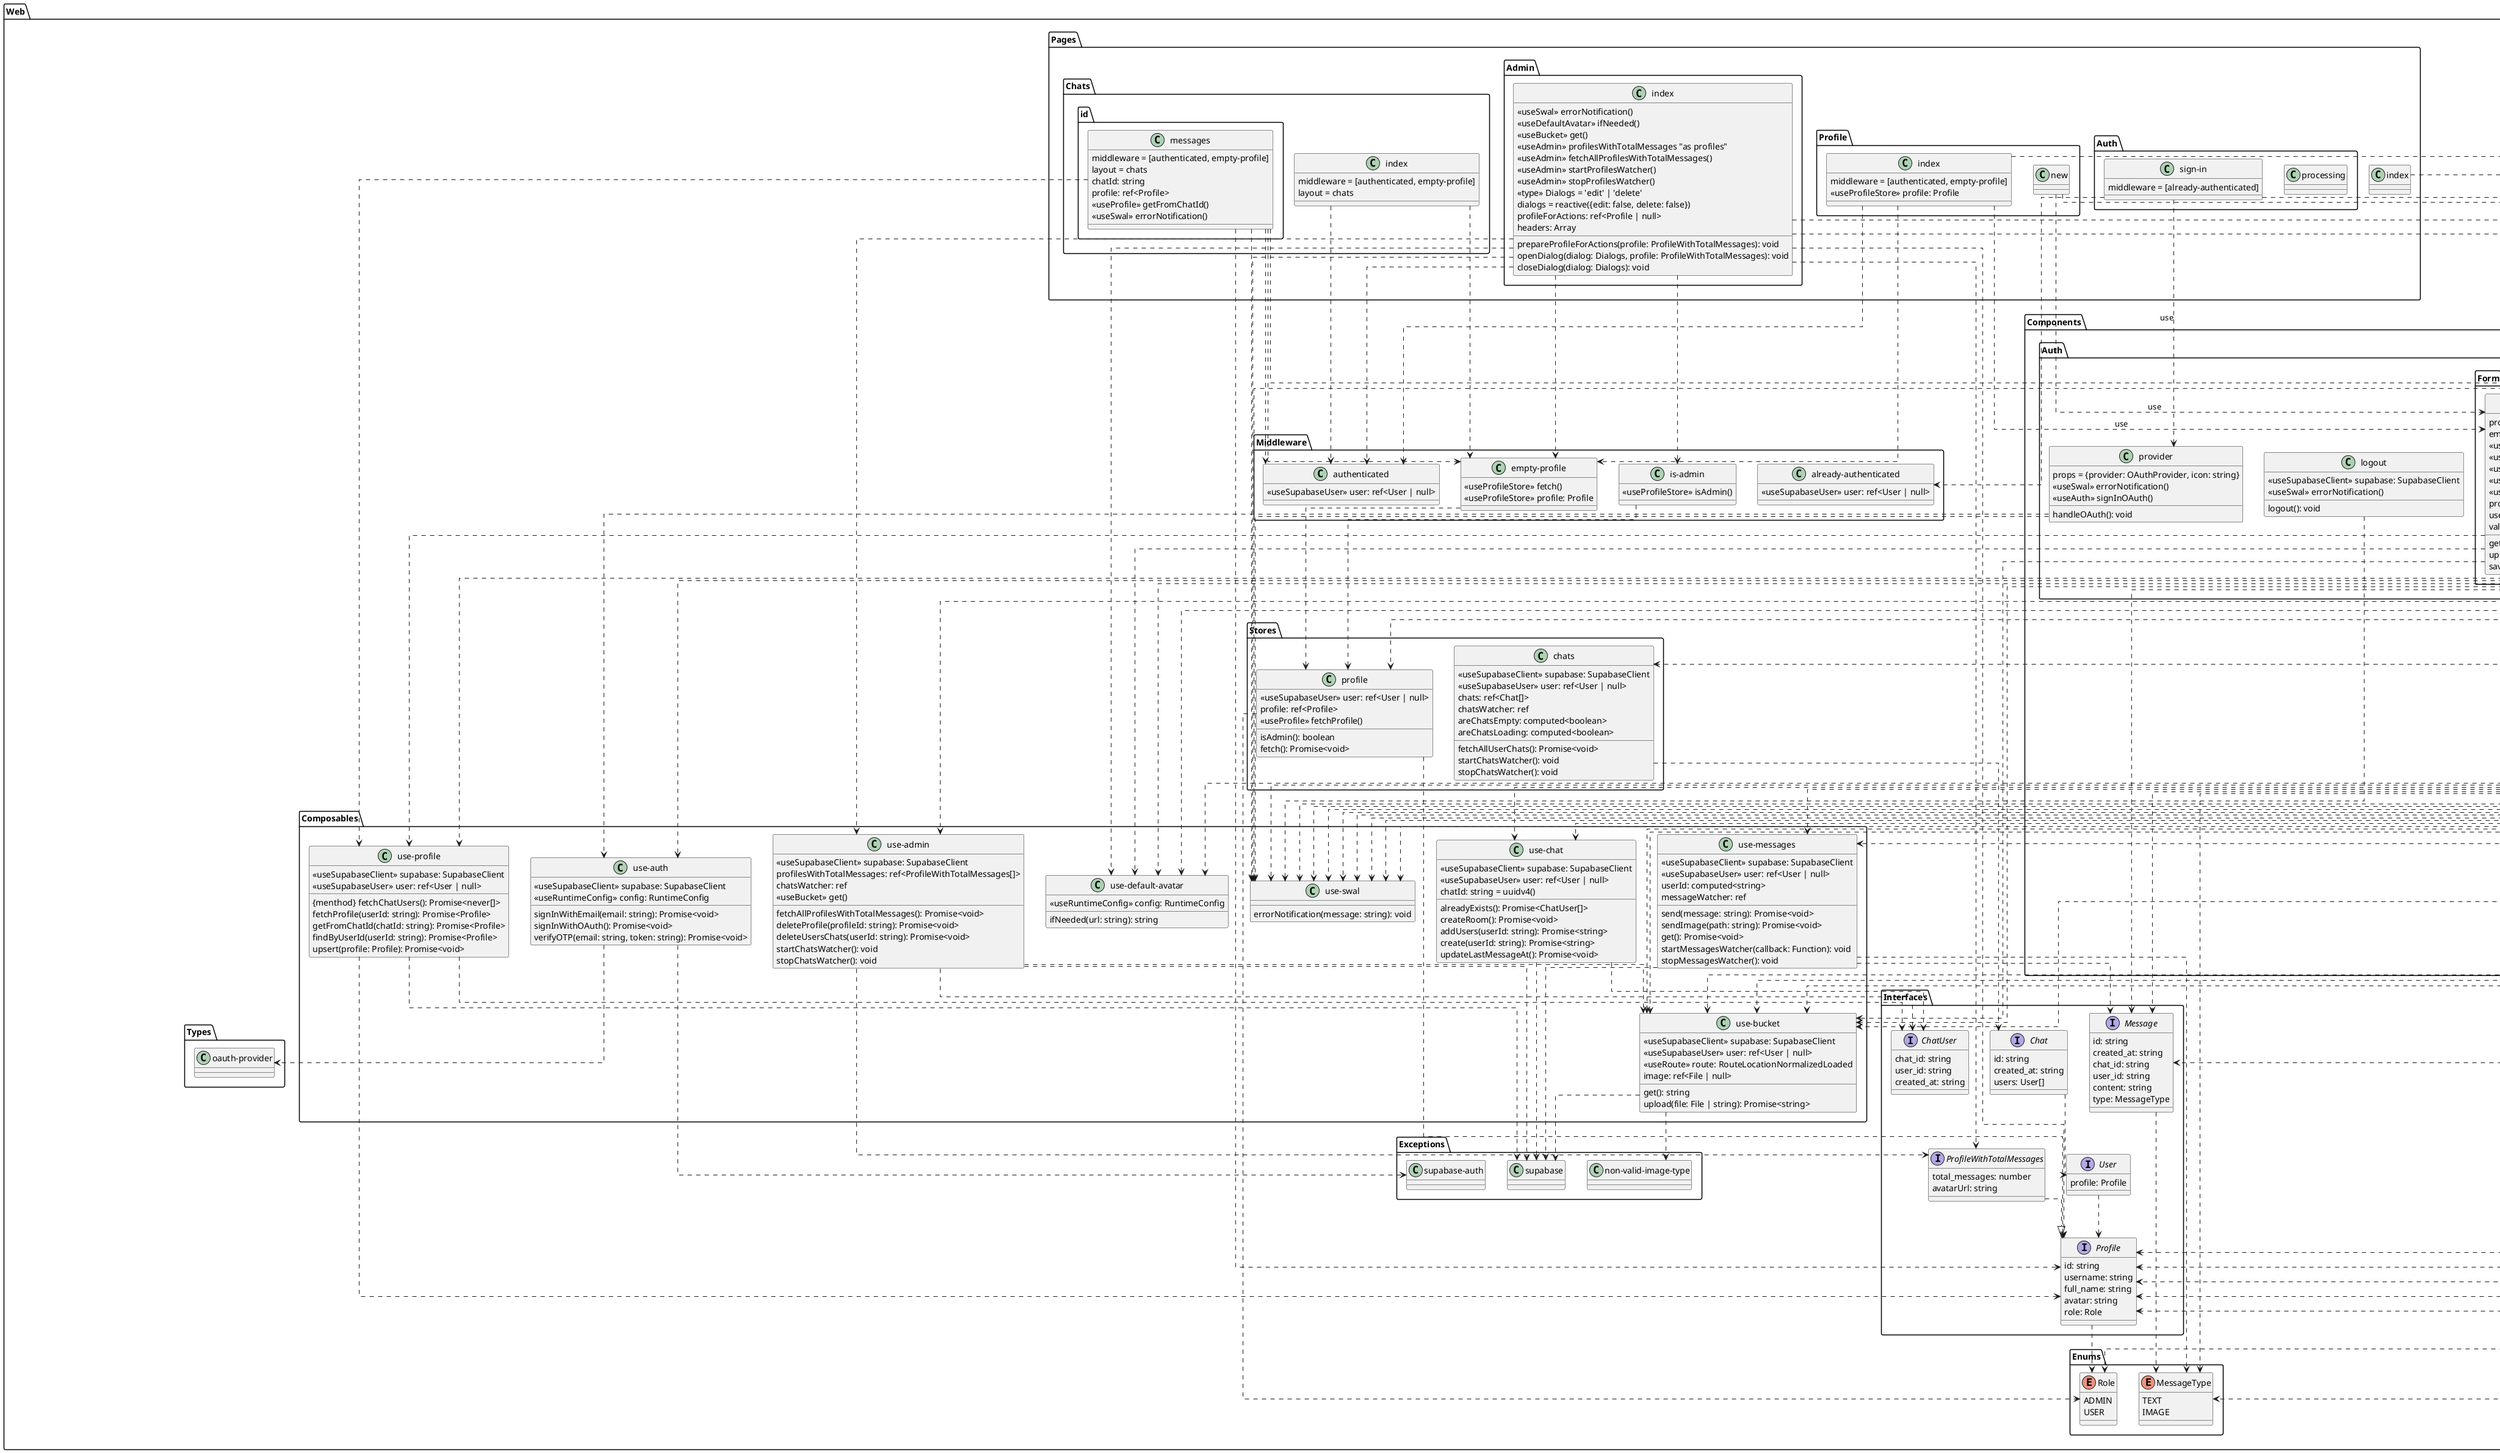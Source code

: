 @startuml web_class_diagram

skinparam Linetype ortho

package Web {
    package Components {
        package "Admin" as component_admin {
            class "delete" as component_admin_delete {
                {field} props = {profile: Profile;}
                {field} emit = {(e: 'close'): void;}
                {field} <<useAdmin>> deleteProfile()
                {field} <<useSwal>> errorNotification()
                
                {method} handleError(): void
            }

            class "edit" as component_admin_edit {
                {field} props = {profile: Profile;}
                {field} emit = {(e: 'close'): void;}
            }
        }

        package "Auth" as component_auth {
            package "Form" as component_auth_form {
                class "profile" as component_auth_form_profile {
                    {field} props = {title: string; profile?: Profile; adminFields?: boolean;}
                    {field} emit = {(e: 'saved'): void;}
                    {field} <<useSupabaseUser>> user
                    {field} <<useDefaultAvatar>> ifNeeded()
                    {field} <<useBucket>> upload()
                    {field} <<useBucket>> get()
                    {field} <<useProfile>> upsert()
                    {field} profile: Profile
                    {field} userAvatar: string
                    {field} validationSchema: Yup.ObjectSchema

                    {method} getAvatar(avatar: string): void
                    {method} uploadAvatar(): void
                    {method} saveProfile(): void
                }

                class "sign-in" as component_auth_form_sign_in {
                    {field} <<useSwal>> errorNotification()
                    {field} <<useAuth>> signInWithEmail()
                    {field} <<useAuth>> verifyOTP()
                    {field} isSendingLink: boolean
                    {field} emailSentDialog: boolean
                    {field} email: string
                    {field} emailCode: string

                    {method} handleLogin(): void
                    {method} handleVerifyOTP(): void
                }
            }

            class "logout" as component_auth_logout {
                {field} <<useSupabaseClient>> supabase: SupabaseClient
                {field} <<useSwal>> errorNotification()

                {method} logout(): void
            }

            class "provider" as component_auth_provider {
                {field} props = {provider: OAuthProvider, icon: string}
                {field} <<useSwal>> errorNotification()
                {field} <<useAuth>> signInOAuth()

                {method} handleOAuth(): void
            }
        }

        package "Chats" as component_chats {
            class "drag-drop-upload-image" as component_chats_drag_drop_upload_image {
                {field} <<useRoute>> route: RouteLocationNormalized
                {field} dropArea: ref<HTMLElement | null>
                {field} <<useSwal>> errorNotification()
                {field} <<useBucket>> upload()

                {method} uploadImages(e: DragEvent): void
                {method} highlight(): void
                {method} unhighlight(): void
                {method} onDragEnter(): void
                {method} onDragLeave(): void
                {method} onDrop(e: DragEvent): void
            }

            class "drowpdown-menu" as component_chats_dropdown_menu {
                {field} <<useSupabaseClient>> supabase: SupabaseClient
                {field} <<useProfileStore>> profile: ref<Profile | undefined>
                {field} <<useProfileStore>> isAdmin(): boolean
                {field} <<useDefaultAvatar>> ifNeeded()
                {field} <<useBucket>> get()
                {field} <<useSwal>> errorNotification()
                {field} avatarUrl: ref<string>
                {field} emit = {(e: 'open-dialog'): void;}
                {field} menu: ref<boolean>
                {field} menuItem: Array

                {method} getUserAvatar(): void
                {method} logout(): void              
            }

            class "emoji-picker" as component_chats_emoji_picker {
                {field} data: JSON
                {field} emit = {(e: 'emoji-click', emoji: string): void;}
                {field} searchEmoji: ref<string>
                {field} categories: computed<string[]>

                {method} allCategoryEmojis(category: string): string[]
                {method} filteredCategoryEmojis(category: string): string[]
            }

            class "find-new" as component_chats_find_new {
                {field} username: ref<string>
                {field} <<useSwal>> errorNotification()
                {field} <<useBucket>> get()
                {field} <<useChat>> create()
                {field} <<useProfile>> findByUsername()
                {field} profilesFound: ref<Profile[]>
                {field} areUsersFound: computed<boolean>
                {field} emit = {(e: 'close'): void;}

                {method} findUserByUsername(): void
                {method} createChat(profileId: string): void
            }

            class "list-item" as component_chats_list_item {
                {field} <<useDefaultAvatar>> ifNeeded()
                {field} props = {data: any}

                {method} isChatWithAdmin(role: Role): boolean
            }

            class "list" as component_chats_list {
                {field} <<useChatsStore>> chats: ref<Chat[]>
                {field} <<useChatsStore>> areChatsEmpty: computed<boolean>
                {field} <<useChatsStore>> areChatsLoading: computed<boolean>
                {field} <<useChatsStore>> fetchAllUserChats()
                {field} <<useChatsStore>> startChatWatcher()
                {field} <<useChatsStore>> stopChatWatcher()
                {field} <<useBucket>> get()
                {field} <<useSwal>> errorNotification()
                {field} chatsProfile: ref<any[]>

                {method} chatsProfilesWithRoomId(): void
                {method} prepareChatList(): void
            }

            class "message" as component_chats_message {
                {field} <<useSupabaseUser>> user: ref<User | null>
                {field} <<useSwal>> errorNotification()
                {field} <<useBucket>> get()
                {field} imageUrl: ref<string>
                {field} props = {message: Message}
                {field} emit = {(e: 'img-loaded): void;}
                {field} isOwnMessage: computed<boolean>
                {field} isTextMessage: computed<boolean>
                {field} isImageMessage: computed<boolean>
                {field} dateFormatted: computed<string>
            }

            class "messages" as component_chats_messages {
                {field} chatId: string
                {field} <<useDefaultAvatar>> ifNeeded()
                {field} <<useSwal>> errorNotification()
                {field} <<useBucket>> get() "as getAvatar"
                {field} <<useMessages>> get() "as getMessages"
                {field} <<useMessages>> startMessagesWatcher()
                {field} <<useMessages>> stopMessagesWatcher()
                {field} messages: ref<Message[]>
                {field} areMessagesLoading: computed<boolean>
                {field} messageList: ref<HTMLElement>
                {field} scrollBehavior: ref<'smooth' | 'auto'>
                {field} <<useScroll>> y "as messageListVerticalScrollPosition"
                {field} profile: reactive<Profile>
                {field} isAtBottom: computed<boolean>

                {method} updateMessages(): Promise<void>
                {method} scrollToBottom(): void
            }

            class "send-message" as component_chats_send_message {
                {field} props = {chatId: string}
                {field} emit = {(e: 'message-sent'): void;}
                {field} <<useSupabaseUser>> user: ref<User | null>
                {field} <<useMessages>> send()
                {field} <<useMessages>> sendImage()
                {field} <<useChat>> updateLastMessageAt()
                {field} <<useSwal>> errorNotification()
                {field} userId: ref<string>
                {field} messageContent: ref<string>
                {field} isMessageEmpty: computed<boolean>

                {method} handleSendMessage(): void
                {method} handleSendImage(path: string): void
            }

            class "upload-image" as component_chats_upload_image {
                {field} <<useBucket>> upload()
                {field} <<useSwal>> errorNotification()
                {field} emit = {(e: 'image-uploaded', path: string): void;}
                {field} image: ref<File | null>

                {method} uploadImage(e: Event): void
            }
        }

        class "particles-bg" as component_particles_bg {
            {method} particlesInit(): Promise<void>
        }
    }

    package Composables {
        class "use-admin" as composable_use_admin {
            {field} <<useSupabaseClient>> supabase: SupabaseClient
            {field} profilesWithTotalMessages: ref<ProfileWithTotalMessages[]>
            {field} chatsWatcher: ref
            {field} <<useBucket>> get()

            {method} fetchAllProfilesWithTotalMessages(): Promise<void>
            {method} deleteProfile(profileId: string): Promise<void>
            {method} deleteUsersChats(userId: string): Promise<void>
            {method} startChatsWatcher(): void
            {method} stopChatsWatcher(): void
        }

        class "use-auth" as composable_use_auth {
            {field} <<useSupabaseClient>> supabase: SupabaseClient
            {field} <<useRuntimeConfig>> config: RuntimeConfig

            {method} signInWithEmail(email: string): Promise<void>
            {method} signInWithOAuth(): Promise<void>
            {method} verifyOTP(email: string, token: string): Promise<void>
        }

        class "use-bucket" as composable_use_bucket {
            {field} <<useSupabaseClient>> supabase: SupabaseClient
            {field} <<useSupabaseUser>> user: ref<User | null>
            {field} <<useRoute>> route: RouteLocationNormalizedLoaded
            {field} image: ref<File | null>

            {method} get(): string
            {method} upload(file: File | string): Promise<string>
        }

        class "use-chat" as composable_use_chat {
            {field} <<useSupabaseClient>> supabase: SupabaseClient
            {field} <<useSupabaseUser>> user: ref<User | null>
            {field} chatId: string = uuidv4()

            {method} alreadyExists(): Promise<ChatUser[]>
            {method} createRoom(): Promise<void>
            {method} addUsers(userId: string): Promise<string>
            {method} create(userId: string): Promise<string>
            {method} updateLastMessageAt(): Promise<void>
        }

        class "use-default-avatar" as composable_use_default_avatar {
            {field} <<useRuntimeConfig>> config: RuntimeConfig

            {method} ifNeeded(url: string): string
        }

        class "use-messages" as composable_use_messages {
            {field} <<useSupabaseClient>> supabase: SupabaseClient
            {field} <<useSupabaseUser>> user: ref<User | null>
            {field} userId: computed<string>
            {field} messageWatcher: ref

            {method} send(message: string): Promise<void>
            {method} sendImage(path: string): Promise<void>
            {method} get(): Promise<void>
            {method} startMessagesWatcher(callback: Function): void
            {method} stopMessagesWatcher(): void
        }

        class "use-profile" as composable_use_profile {
            {field} <<useSupabaseClient>> supabase: SupabaseClient
            {field} <<useSupabaseUser>> user: ref<User | null>
            
            {menthod} fetchChatUsers(): Promise<never[]>
            {method} fetchProfile(userId: string): Promise<Profile>
            {method} getFromChatId(chatId: string): Promise<Profile>
            {method} findByUserId(userId: string): Promise<Profile>
            {method} upsert(profile: Profile): Promise<void>
        }

        class "use-swal" as composable_use_swal {
            {method} errorNotification(message: string): void
        }
    }

    package Enums {
        enum "MessageType" as enum_message {
            {field} TEXT
            {field} IMAGE
        }

        enum "Role" as enum_role {
            {field} ADMIN
            {field} USER
        }
    }

    package Exceptions {
        class "non-valid-image-type" as exception_non_valid_image_type {}

        class "supabase-auth" as exception_supabase_auth {}

        class "supabase" as exception_supabase {}
    }

    package Interfaces {
        interface "ChatUser" as interface_chat_user {
            {field} chat_id: string
            {field} user_id: string
            {field} created_at: string
        }

        interface "Chat" as interface_chat {
            {field} id: string
            {field} created_at: string
            {field} users: User[]
        }

        interface "Message" as interface_message {
            {field} id: string
            {field} created_at: string
            {field} chat_id: string
            {field} user_id: string
            {field} content: string
            {field} type: MessageType
        }

        interface "Profile" as interface_profile {
            {field} id: string
            {field} username: string
            {field} full_name: string
            {field} avatar: string
            {field} role: Role
        }

        interface "ProfileWithTotalMessages" as interface_profile_with_total_messages {
            {field} total_messages: number
            {field} avatarUrl: string
        }

        interface "User" as interface_user {
            {field} profile: Profile
        }
    }

    package Layouts {
        class "auth" as layout_auth {}

        class "chats" as layout_chats {
            {field} <<useRoute>> route: RouteLocationNormalizedLoaded
            {field} newChatDialog: ref<boolean>
        }
    }

    package Middleware {
        class "already-authenticated" as middleware_already_authenticated {
            {field} <<useSupabaseUser>> user: ref<User | null>
        }

        class "authenticated" as middleware_authenticated {
            {field} <<useSupabaseUser>> user: ref<User | null>
        }

        class "empty-profile" as middleware_empty_profile {
            {field} <<useProfileStore>> fetch()
            {field} <<useProfileStore>> profile: Profile
        }

        class "is-admin" as middleware_is_admin {
            {field} <<useProfileStore>> isAdmin()
        }
    }

    package Pages {
        package "Admin" as page_admin {
            class "index" as page_admin_index {
                {field} <<useSwal>> errorNotification()
                {field} <<useDefaultAvatar>> ifNeeded()
                {field} <<useBucket>> get()
                {field} <<useAdmin>> profilesWithTotalMessages "as profiles"
                {field} <<useAdmin>> fetchAllProfilesWithTotalMessages()
                {field} <<useAdmin>> startProfilesWatcher()
                {field} <<useAdmin>> stopProfilesWatcher()
                {field} <<type>> Dialogs = 'edit' | 'delete'
                {field} dialogs = reactive({edit: false, delete: false})
                {field} profileForActions: ref<Profile | null>
                {field} headers: Array

                {method} prepareProfileForActions(profile: ProfileWithTotalMessages): void
                {method} openDialog(dialog: Dialogs, profile: ProfileWithTotalMessages): void
                {method} closeDialog(dialog: Dialogs): void
            }
        }

        package "Auth" as page_auth {
            class "processing" as page_auth_processing {}

            class "sign-in" as page_auth_sign_in {
                {field} middleware = [already-authenticated]
            }
        }

        package "Chats" as page_chats {
            package "[id]" {
                class "messages" as page_chats_id_messages {
                    {field} middleware = [authenticated, empty-profile]
                    {field} layout = chats
                    {field} chatId: string
                    {field} profile: ref<Profile>
                    {field} <<useProfile>> getFromChatId()
                    {field} <<useSwal>> errorNotification()
                }
            }

            class "index" as page_chats_index {
                {field} middleware = [authenticated, empty-profile]
                {field} layout = chats
            }
        }

        package "Profile" as page_profile {
            class "index" as page_profile_index {
                {field} middleware = [authenticated, empty-profile]
                {field} <<useProfileStore>> profile: Profile
            }

            class "new" as page_profile_new {}
        }

        class "index" as page_index {}
    }

    package Stores {
        class "chats" as store_chats {
            {field} <<useSupabaseClient>> supabase: SupabaseClient
            {field} <<useSupabaseUser>> user: ref<User | null>
            {field} chats: ref<Chat[]>
            {field} chatsWatcher: ref
            {field} areChatsEmpty: computed<boolean>
            {field} areChatsLoading: computed<boolean>

            {method} fetchAllUserChats(): Promise<void>
            {method} startChatsWatcher(): void
            {method} stopChatsWatcher(): void
        }

        class "profile" as store_profile {
            {field} <<useSupabaseUser>> user: ref<User | null>
            {field} profile: ref<Profile>
            {field} <<useProfile>> fetchProfile()

            {method} isAdmin(): boolean
            {method} fetch(): Promise<void>
        }
    }

    package Types {
        class "oauth-provider" as type_oauth_provider {}
    }
}


component_admin_delete ..> composable_use_swal
component_admin_delete ..> composable_use_admin
component_admin_delete ..> interface_profile

component_admin_edit ..> interface_profile

component_auth_form_profile ..> composable_use_default_avatar
component_auth_form_profile ..> composable_use_bucket
component_auth_form_profile ..> composable_use_profile
component_auth_form_profile ..> interface_profile

component_auth_form_sign_in ..> composable_use_swal
component_auth_form_sign_in ..> composable_use_auth

component_auth_logout ..> composable_use_swal

component_auth_provider ..> composable_use_swal
component_auth_provider ..> composable_use_auth

component_chats_drag_drop_upload_image ..> composable_use_swal
component_chats_drag_drop_upload_image ..> composable_use_bucket

component_chats_dropdown_menu ..> composable_use_swal
component_chats_dropdown_menu ..> composable_use_default_avatar
component_chats_dropdown_menu ..> composable_use_bucket
component_chats_dropdown_menu ..> store_profile

component_chats_find_new ..> composable_use_swal
component_chats_find_new ..> composable_use_bucket
component_chats_find_new ..> composable_use_chat
component_chats_find_new ..> composable_use_profile
component_chats_find_new ..> interface_profile

component_chats_list_item ..> composable_use_default_avatar
component_chats_list_item ..> enum_role

component_chats_list ..> store_chats
component_chats_list ..> composable_use_bucket
component_chats_list ..> composable_use_swal
component_chats_list ..> component_chats_list_item : use

component_chats_message ..> composable_use_swal
component_chats_message ..> composable_use_bucket
component_chats_message ..> interface_message
component_chats_message ..> enum_message

component_chats_messages ..> composable_use_default_avatar
component_chats_messages ..> composable_use_swal
component_chats_messages ..> composable_use_bucket
component_chats_messages ..> composable_use_messages
component_chats_messages ..> interface_profile
component_chats_messages ..> interface_message
component_chats_messages ..> component_chats_message : use
component_chats_messages ..> component_chats_send_message : use

component_chats_send_message ..> composable_use_chat
component_chats_send_message ..> composable_use_messages
component_chats_send_message ..> composable_use_swal
component_chats_send_message ..> interface_message
component_chats_send_message ..> enum_message
component_chats_send_message ..> component_chats_upload_image : use
component_chats_send_message ..> component_chats_emoji_picker : use

component_chats_upload_image ..> composable_use_swal
component_chats_upload_image ..> composable_use_bucket

composable_use_admin ..> composable_use_bucket
composable_use_admin ..> interface_chat_user
composable_use_admin ..> interface_profile_with_total_messages
composable_use_admin ..> exception_supabase

composable_use_auth ..> type_oauth_provider
composable_use_auth ..> exception_supabase_auth

composable_use_bucket ..> exception_non_valid_image_type
composable_use_bucket ..> exception_supabase

composable_use_chat ..> interface_chat_user
composable_use_chat ..> exception_supabase

composable_use_messages ..> interface_message
composable_use_messages ..> enum_message
composable_use_messages ..> exception_supabase

composable_use_profile ..> interface_chat_user
composable_use_profile ..> interface_profile
composable_use_profile ..> exception_supabase

interface_chat ..> interface_user

interface_message ..> enum_message

interface_profile ..> enum_role

interface_profile_with_total_messages ..|> interface_profile

interface_user ..> interface_profile

layout_auth ..> component_particles_bg : use

layout_chats ..> component_chats_dropdown_menu : use
layout_chats ..> component_chats_list : use
layout_chats ..> component_chats_drag_drop_upload_image : use
layout_chats ..> component_chats_find_new : use
layout_chats ..> component_particles_bg : use

middleware_empty_profile ..> store_profile

middleware_is_admin ..> store_profile

page_admin_index ..> composable_use_swal
page_admin_index ..> composable_use_default_avatar
page_admin_index ..> composable_use_admin
page_admin_index ..> interface_profile
page_admin_index ..> interface_profile_with_total_messages
page_admin_index ..> middleware_authenticated
page_admin_index ..> middleware_empty_profile
page_admin_index ..> middleware_is_admin
page_admin_index ..> component_admin_edit : use
page_admin_index ..> component_admin_delete : use

page_auth_sign_in ..> middleware_already_authenticated
page_auth_sign_in ..> component_auth_form_sign_in : use
page_auth_sign_in ..> component_auth_provider : use

page_chats_id_messages ..> interface_profile
page_chats_id_messages ..> middleware_authenticated
page_chats_id_messages ..> middleware_empty_profile
page_chats_id_messages ..> composable_use_profile
page_chats_id_messages ..> composable_use_swal
page_chats_id_messages ..> component_chats_messages : use

page_chats_index ..> middleware_authenticated
page_chats_index ..> middleware_empty_profile

page_profile_index ..> middleware_authenticated
page_profile_index ..> middleware_empty_profile
page_profile_index ..> component_auth_form_profile : use
page_profile_index ..> component_particles_bg : use

page_profile_new ..> component_auth_form_profile : use
page_profile_new ..> component_particles_bg : use

page_index ..> component_particles_bg : use

store_chats ..> interface_chat

store_profile ..> interface_profile
store_profile ..> enum_role

@enduml